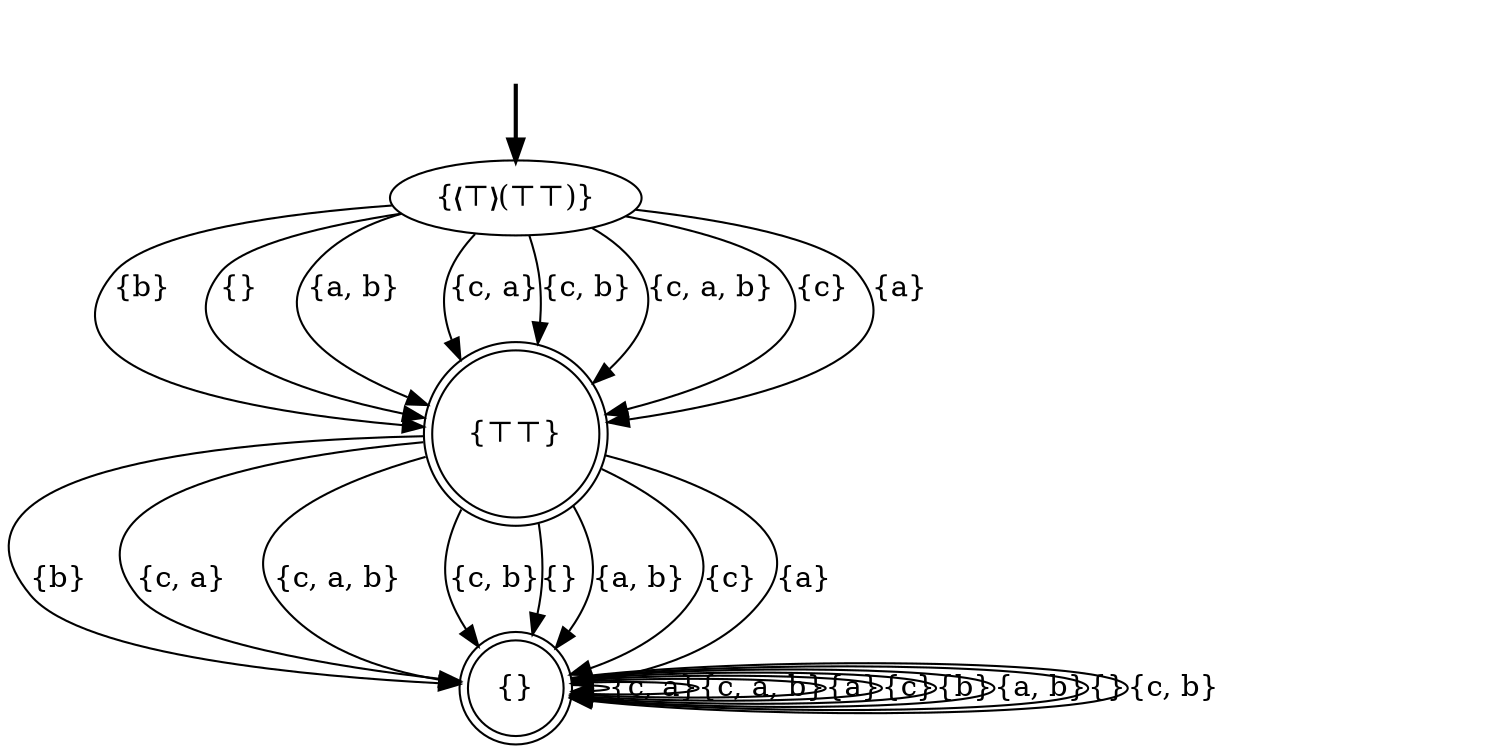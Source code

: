 digraph {
	fake0 [style=invisible]
	"{⊤⊤}" [shape=doublecircle]
	"{}" [shape=doublecircle]
	"{❬⊤❭(⊤⊤)}" [root=true]
	fake0 -> "{❬⊤❭(⊤⊤)}" [style=bold]
	"{⊤⊤}" -> "{}" [label="{b}"]
	"{⊤⊤}" -> "{}" [label="{c, a}"]
	"{❬⊤❭(⊤⊤)}" -> "{⊤⊤}" [label="{b}"]
	"{❬⊤❭(⊤⊤)}" -> "{⊤⊤}" [label="{}"]
	"{}" -> "{}" [label="{c, a}"]
	"{❬⊤❭(⊤⊤)}" -> "{⊤⊤}" [label="{a, b}"]
	"{❬⊤❭(⊤⊤)}" -> "{⊤⊤}" [label="{c, a}"]
	"{}" -> "{}" [label="{c, a, b}"]
	"{⊤⊤}" -> "{}" [label="{c, a, b}"]
	"{❬⊤❭(⊤⊤)}" -> "{⊤⊤}" [label="{c, b}"]
	"{⊤⊤}" -> "{}" [label="{c, b}"]
	"{}" -> "{}" [label="{a}"]
	"{}" -> "{}" [label="{c}"]
	"{}" -> "{}" [label="{b}"]
	"{}" -> "{}" [label="{a, b}"]
	"{}" -> "{}" [label="{}"]
	"{⊤⊤}" -> "{}" [label="{}"]
	"{❬⊤❭(⊤⊤)}" -> "{⊤⊤}" [label="{c, a, b}"]
	"{⊤⊤}" -> "{}" [label="{a, b}"]
	"{}" -> "{}" [label="{c, b}"]
	"{⊤⊤}" -> "{}" [label="{c}"]
	"{⊤⊤}" -> "{}" [label="{a}"]
	"{❬⊤❭(⊤⊤)}" -> "{⊤⊤}" [label="{c}"]
	"{❬⊤❭(⊤⊤)}" -> "{⊤⊤}" [label="{a}"]
}
